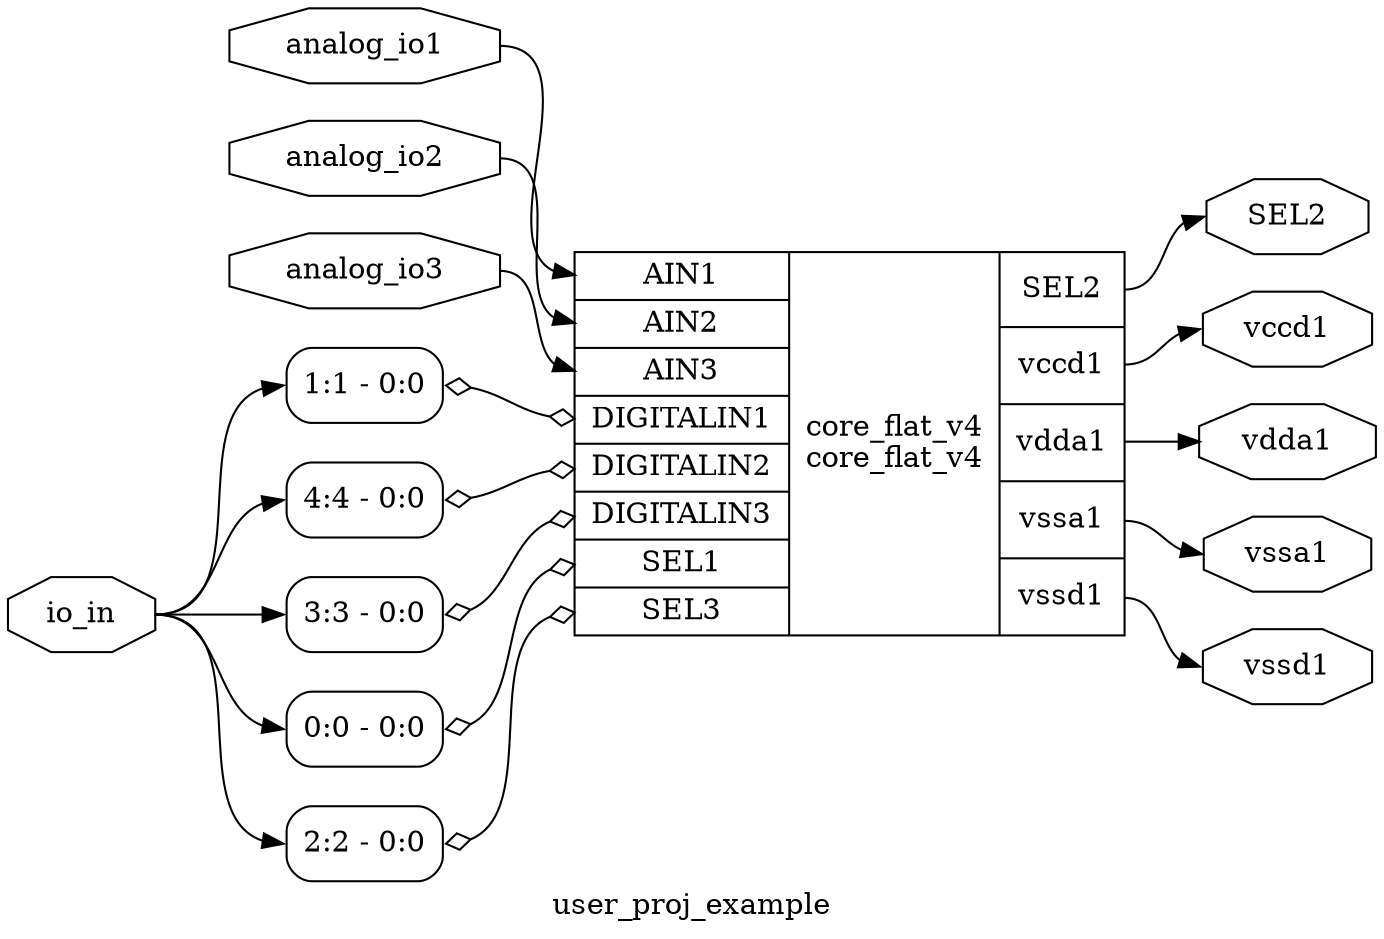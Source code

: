 digraph "user_proj_example" {
label="user_proj_example";
rankdir="LR";
remincross=true;
n1 [ shape=octagon, label="analog_io3", color="black", fontcolor="black" ];
n2 [ shape=octagon, label="analog_io2", color="black", fontcolor="black" ];
n3 [ shape=octagon, label="analog_io1", color="black", fontcolor="black" ];
n4 [ shape=octagon, label="SEL2", color="black", fontcolor="black" ];
n5 [ shape=octagon, label="io_in", color="black", fontcolor="black" ];
n6 [ shape=octagon, label="vssd1", color="black", fontcolor="black" ];
n7 [ shape=octagon, label="vccd1", color="black", fontcolor="black" ];
n8 [ shape=octagon, label="vssa1", color="black", fontcolor="black" ];
n9 [ shape=octagon, label="vdda1", color="black", fontcolor="black" ];
c18 [ shape=record, label="{{<p10> AIN1|<p11> AIN2|<p12> AIN3|<p13> DIGITALIN1|<p14> DIGITALIN2|<p15> DIGITALIN3|<p16> SEL1|<p17> SEL3}|core_flat_v4\ncore_flat_v4|{<p4> SEL2|<p7> vccd1|<p9> vdda1|<p8> vssa1|<p6> vssd1}}",  ];
x0 [ shape=record, style=rounded, label="<s0> 4:4 - 0:0 ", color="black", fontcolor="black" ];
x0:e -> c18:p14:w [arrowhead=odiamond, arrowtail=odiamond, dir=both, color="black", fontcolor="black", label=""];
x1 [ shape=record, style=rounded, label="<s0> 3:3 - 0:0 ", color="black", fontcolor="black" ];
x1:e -> c18:p15:w [arrowhead=odiamond, arrowtail=odiamond, dir=both, color="black", fontcolor="black", label=""];
x2 [ shape=record, style=rounded, label="<s0> 2:2 - 0:0 ", color="black", fontcolor="black" ];
x2:e -> c18:p17:w [arrowhead=odiamond, arrowtail=odiamond, dir=both, color="black", fontcolor="black", label=""];
x3 [ shape=record, style=rounded, label="<s0> 1:1 - 0:0 ", color="black", fontcolor="black" ];
x3:e -> c18:p13:w [arrowhead=odiamond, arrowtail=odiamond, dir=both, color="black", fontcolor="black", label=""];
x4 [ shape=record, style=rounded, label="<s0> 0:0 - 0:0 ", color="black", fontcolor="black" ];
x4:e -> c18:p16:w [arrowhead=odiamond, arrowtail=odiamond, dir=both, color="black", fontcolor="black", label=""];
n1:e -> c18:p12:w [color="black", fontcolor="black", label=""];
n2:e -> c18:p11:w [color="black", fontcolor="black", label=""];
n3:e -> c18:p10:w [color="black", fontcolor="black", label=""];
c18:p4:e -> n4:w [color="black", fontcolor="black", label=""];
n5:e -> x0:s0:w [color="black", fontcolor="black", label=""];
n5:e -> x1:s0:w [color="black", fontcolor="black", label=""];
n5:e -> x2:s0:w [color="black", fontcolor="black", label=""];
n5:e -> x3:s0:w [color="black", fontcolor="black", label=""];
n5:e -> x4:s0:w [color="black", fontcolor="black", label=""];
c18:p6:e -> n6:w [color="black", fontcolor="black", label=""];
c18:p7:e -> n7:w [color="black", fontcolor="black", label=""];
c18:p8:e -> n8:w [color="black", fontcolor="black", label=""];
c18:p9:e -> n9:w [color="black", fontcolor="black", label=""];
}
